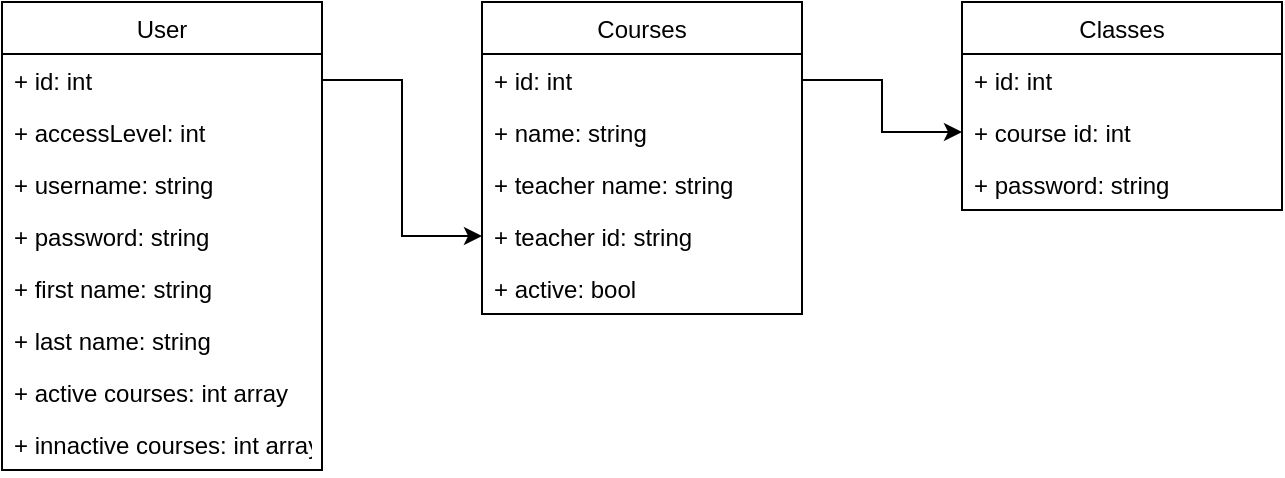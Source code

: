 <mxfile version="20.5.1" type="device"><diagram id="nypVj4vK-Y67DhkOn9Iw" name="Page-1"><mxGraphModel dx="1422" dy="804" grid="1" gridSize="10" guides="1" tooltips="1" connect="1" arrows="1" fold="1" page="1" pageScale="1" pageWidth="850" pageHeight="1100" math="0" shadow="0"><root><mxCell id="0"/><mxCell id="1" parent="0"/><mxCell id="DmPRyHbsgTrlqoMbDWdh-1" value="User" style="swimlane;fontStyle=0;childLayout=stackLayout;horizontal=1;startSize=26;fillColor=none;horizontalStack=0;resizeParent=1;resizeParentMax=0;resizeLast=0;collapsible=1;marginBottom=0;" vertex="1" parent="1"><mxGeometry x="80" y="40" width="160" height="234" as="geometry"/></mxCell><mxCell id="DmPRyHbsgTrlqoMbDWdh-2" value="+ id: int" style="text;strokeColor=none;fillColor=none;align=left;verticalAlign=top;spacingLeft=4;spacingRight=4;overflow=hidden;rotatable=0;points=[[0,0.5],[1,0.5]];portConstraint=eastwest;" vertex="1" parent="DmPRyHbsgTrlqoMbDWdh-1"><mxGeometry y="26" width="160" height="26" as="geometry"/></mxCell><mxCell id="DmPRyHbsgTrlqoMbDWdh-3" value="+ accessLevel: int" style="text;strokeColor=none;fillColor=none;align=left;verticalAlign=top;spacingLeft=4;spacingRight=4;overflow=hidden;rotatable=0;points=[[0,0.5],[1,0.5]];portConstraint=eastwest;" vertex="1" parent="DmPRyHbsgTrlqoMbDWdh-1"><mxGeometry y="52" width="160" height="26" as="geometry"/></mxCell><mxCell id="DmPRyHbsgTrlqoMbDWdh-4" value="+ username: string&#10;" style="text;strokeColor=none;fillColor=none;align=left;verticalAlign=top;spacingLeft=4;spacingRight=4;overflow=hidden;rotatable=0;points=[[0,0.5],[1,0.5]];portConstraint=eastwest;" vertex="1" parent="DmPRyHbsgTrlqoMbDWdh-1"><mxGeometry y="78" width="160" height="26" as="geometry"/></mxCell><mxCell id="DmPRyHbsgTrlqoMbDWdh-14" value="+ password: string&#10;" style="text;strokeColor=none;fillColor=none;align=left;verticalAlign=top;spacingLeft=4;spacingRight=4;overflow=hidden;rotatable=0;points=[[0,0.5],[1,0.5]];portConstraint=eastwest;" vertex="1" parent="DmPRyHbsgTrlqoMbDWdh-1"><mxGeometry y="104" width="160" height="26" as="geometry"/></mxCell><mxCell id="DmPRyHbsgTrlqoMbDWdh-15" value="+ first name: string&#10;" style="text;strokeColor=none;fillColor=none;align=left;verticalAlign=top;spacingLeft=4;spacingRight=4;overflow=hidden;rotatable=0;points=[[0,0.5],[1,0.5]];portConstraint=eastwest;" vertex="1" parent="DmPRyHbsgTrlqoMbDWdh-1"><mxGeometry y="130" width="160" height="26" as="geometry"/></mxCell><mxCell id="DmPRyHbsgTrlqoMbDWdh-16" value="+ last name: string&#10;" style="text;strokeColor=none;fillColor=none;align=left;verticalAlign=top;spacingLeft=4;spacingRight=4;overflow=hidden;rotatable=0;points=[[0,0.5],[1,0.5]];portConstraint=eastwest;" vertex="1" parent="DmPRyHbsgTrlqoMbDWdh-1"><mxGeometry y="156" width="160" height="26" as="geometry"/></mxCell><mxCell id="DmPRyHbsgTrlqoMbDWdh-18" value="+ active courses: int array&#10;" style="text;strokeColor=none;fillColor=none;align=left;verticalAlign=top;spacingLeft=4;spacingRight=4;overflow=hidden;rotatable=0;points=[[0,0.5],[1,0.5]];portConstraint=eastwest;" vertex="1" parent="DmPRyHbsgTrlqoMbDWdh-1"><mxGeometry y="182" width="160" height="26" as="geometry"/></mxCell><mxCell id="DmPRyHbsgTrlqoMbDWdh-19" value="+ innactive courses: int array&#10;" style="text;strokeColor=none;fillColor=none;align=left;verticalAlign=top;spacingLeft=4;spacingRight=4;overflow=hidden;rotatable=0;points=[[0,0.5],[1,0.5]];portConstraint=eastwest;" vertex="1" parent="DmPRyHbsgTrlqoMbDWdh-1"><mxGeometry y="208" width="160" height="26" as="geometry"/></mxCell><mxCell id="DmPRyHbsgTrlqoMbDWdh-21" value="Courses" style="swimlane;fontStyle=0;childLayout=stackLayout;horizontal=1;startSize=26;fillColor=none;horizontalStack=0;resizeParent=1;resizeParentMax=0;resizeLast=0;collapsible=1;marginBottom=0;" vertex="1" parent="1"><mxGeometry x="320" y="40" width="160" height="156" as="geometry"/></mxCell><mxCell id="DmPRyHbsgTrlqoMbDWdh-22" value="+ id: int" style="text;strokeColor=none;fillColor=none;align=left;verticalAlign=top;spacingLeft=4;spacingRight=4;overflow=hidden;rotatable=0;points=[[0,0.5],[1,0.5]];portConstraint=eastwest;" vertex="1" parent="DmPRyHbsgTrlqoMbDWdh-21"><mxGeometry y="26" width="160" height="26" as="geometry"/></mxCell><mxCell id="DmPRyHbsgTrlqoMbDWdh-23" value="+ name: string" style="text;strokeColor=none;fillColor=none;align=left;verticalAlign=top;spacingLeft=4;spacingRight=4;overflow=hidden;rotatable=0;points=[[0,0.5],[1,0.5]];portConstraint=eastwest;" vertex="1" parent="DmPRyHbsgTrlqoMbDWdh-21"><mxGeometry y="52" width="160" height="26" as="geometry"/></mxCell><mxCell id="DmPRyHbsgTrlqoMbDWdh-39" value="+ teacher name: string" style="text;strokeColor=none;fillColor=none;align=left;verticalAlign=top;spacingLeft=4;spacingRight=4;overflow=hidden;rotatable=0;points=[[0,0.5],[1,0.5]];portConstraint=eastwest;" vertex="1" parent="DmPRyHbsgTrlqoMbDWdh-21"><mxGeometry y="78" width="160" height="26" as="geometry"/></mxCell><mxCell id="DmPRyHbsgTrlqoMbDWdh-40" value="+ teacher id: string" style="text;strokeColor=none;fillColor=none;align=left;verticalAlign=top;spacingLeft=4;spacingRight=4;overflow=hidden;rotatable=0;points=[[0,0.5],[1,0.5]];portConstraint=eastwest;" vertex="1" parent="DmPRyHbsgTrlqoMbDWdh-21"><mxGeometry y="104" width="160" height="26" as="geometry"/></mxCell><mxCell id="DmPRyHbsgTrlqoMbDWdh-43" value="+ active: bool" style="text;strokeColor=none;fillColor=none;align=left;verticalAlign=top;spacingLeft=4;spacingRight=4;overflow=hidden;rotatable=0;points=[[0,0.5],[1,0.5]];portConstraint=eastwest;" vertex="1" parent="DmPRyHbsgTrlqoMbDWdh-21"><mxGeometry y="130" width="160" height="26" as="geometry"/></mxCell><mxCell id="DmPRyHbsgTrlqoMbDWdh-30" value="Classes" style="swimlane;fontStyle=0;childLayout=stackLayout;horizontal=1;startSize=26;fillColor=none;horizontalStack=0;resizeParent=1;resizeParentMax=0;resizeLast=0;collapsible=1;marginBottom=0;" vertex="1" parent="1"><mxGeometry x="560" y="40" width="160" height="104" as="geometry"/></mxCell><mxCell id="DmPRyHbsgTrlqoMbDWdh-31" value="+ id: int" style="text;strokeColor=none;fillColor=none;align=left;verticalAlign=top;spacingLeft=4;spacingRight=4;overflow=hidden;rotatable=0;points=[[0,0.5],[1,0.5]];portConstraint=eastwest;" vertex="1" parent="DmPRyHbsgTrlqoMbDWdh-30"><mxGeometry y="26" width="160" height="26" as="geometry"/></mxCell><mxCell id="DmPRyHbsgTrlqoMbDWdh-32" value="+ course id: int" style="text;strokeColor=none;fillColor=none;align=left;verticalAlign=top;spacingLeft=4;spacingRight=4;overflow=hidden;rotatable=0;points=[[0,0.5],[1,0.5]];portConstraint=eastwest;" vertex="1" parent="DmPRyHbsgTrlqoMbDWdh-30"><mxGeometry y="52" width="160" height="26" as="geometry"/></mxCell><mxCell id="DmPRyHbsgTrlqoMbDWdh-34" value="+ password: string&#10;" style="text;strokeColor=none;fillColor=none;align=left;verticalAlign=top;spacingLeft=4;spacingRight=4;overflow=hidden;rotatable=0;points=[[0,0.5],[1,0.5]];portConstraint=eastwest;" vertex="1" parent="DmPRyHbsgTrlqoMbDWdh-30"><mxGeometry y="78" width="160" height="26" as="geometry"/></mxCell><mxCell id="DmPRyHbsgTrlqoMbDWdh-41" style="edgeStyle=orthogonalEdgeStyle;rounded=0;orthogonalLoop=1;jettySize=auto;html=1;exitX=1;exitY=0.5;exitDx=0;exitDy=0;entryX=0;entryY=0.5;entryDx=0;entryDy=0;" edge="1" parent="1" source="DmPRyHbsgTrlqoMbDWdh-2" target="DmPRyHbsgTrlqoMbDWdh-40"><mxGeometry relative="1" as="geometry"/></mxCell><mxCell id="DmPRyHbsgTrlqoMbDWdh-42" style="edgeStyle=orthogonalEdgeStyle;rounded=0;orthogonalLoop=1;jettySize=auto;html=1;entryX=0;entryY=0.5;entryDx=0;entryDy=0;" edge="1" parent="1" source="DmPRyHbsgTrlqoMbDWdh-22" target="DmPRyHbsgTrlqoMbDWdh-32"><mxGeometry relative="1" as="geometry"/></mxCell></root></mxGraphModel></diagram></mxfile>
